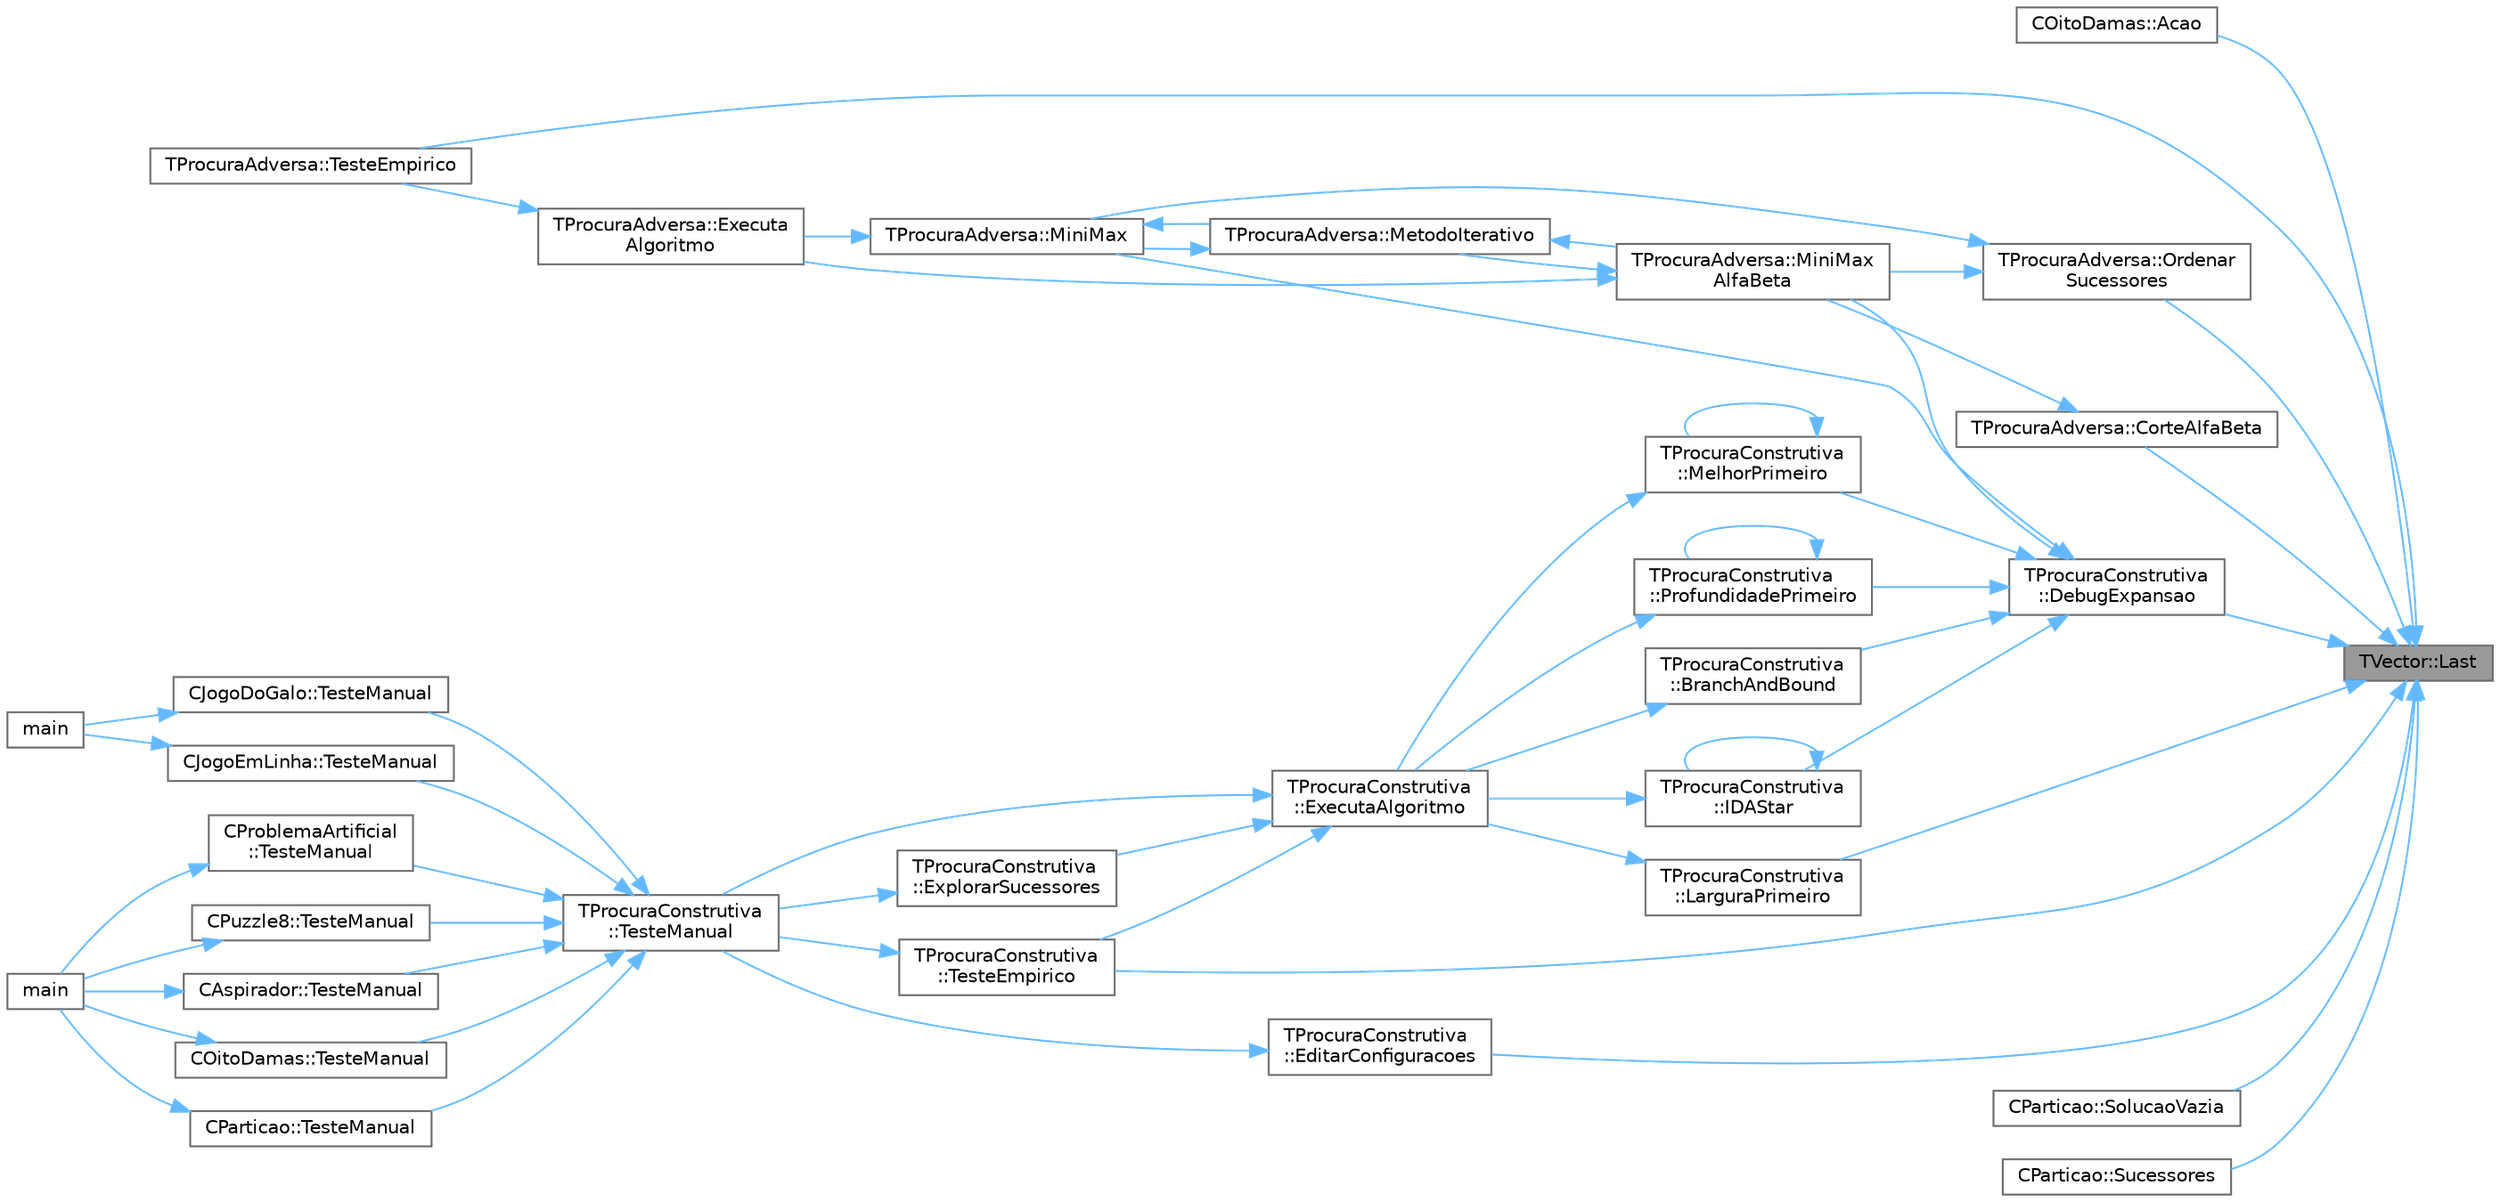 digraph "TVector::Last"
{
 // LATEX_PDF_SIZE
  bgcolor="transparent";
  edge [fontname=Helvetica,fontsize=10,labelfontname=Helvetica,labelfontsize=10];
  node [fontname=Helvetica,fontsize=10,shape=box,height=0.2,width=0.4];
  rankdir="RL";
  Node1 [id="Node000001",label="TVector::Last",height=0.2,width=0.4,color="gray40", fillcolor="grey60", style="filled", fontcolor="black",tooltip=" "];
  Node1 -> Node2 [id="edge55_Node000001_Node000002",dir="back",color="steelblue1",style="solid",tooltip=" "];
  Node2 [id="Node000002",label="COitoDamas::Acao",height=0.2,width=0.4,color="grey40", fillcolor="white", style="filled",URL="$classCOitoDamas.html#a220a570b326344f1bce4f4cb4cde2ed9",tooltip=" "];
  Node1 -> Node3 [id="edge56_Node000001_Node000003",dir="back",color="steelblue1",style="solid",tooltip=" "];
  Node3 [id="Node000003",label="TProcuraAdversa::CorteAlfaBeta",height=0.2,width=0.4,color="grey40", fillcolor="white", style="filled",URL="$classTProcuraAdversa.html#a816a0a735f6f4379338a330e0ff19fa5",tooltip="verifica se há um corte alfa/beta, atualizando alfa e beta"];
  Node3 -> Node4 [id="edge57_Node000003_Node000004",dir="back",color="steelblue1",style="solid",tooltip=" "];
  Node4 [id="Node000004",label="TProcuraAdversa::MiniMax\lAlfaBeta",height=0.2,width=0.4,color="grey40", fillcolor="white", style="filled",URL="$classTProcuraAdversa.html#adb3f857b1c8b3ee26682e335dc6ed601",tooltip="retorna o valor do estado actual, apos procura de profundidade nivel. Idêntico a MiniMax"];
  Node4 -> Node5 [id="edge58_Node000004_Node000005",dir="back",color="steelblue1",style="solid",tooltip=" "];
  Node5 [id="Node000005",label="TProcuraAdversa::Executa\lAlgoritmo",height=0.2,width=0.4,color="grey40", fillcolor="white", style="filled",URL="$classTProcuraAdversa.html#aff6f48defaa10c14d160ac3990fd029b",tooltip="Executa o algoritmo com os parametros atuais."];
  Node5 -> Node6 [id="edge59_Node000005_Node000006",dir="back",color="steelblue1",style="solid",tooltip=" "];
  Node6 [id="Node000006",label="TProcuraAdversa::TesteEmpirico",height=0.2,width=0.4,color="grey40", fillcolor="white", style="filled",URL="$classTProcuraAdversa.html#ae849ba1f915dc5e0875faa281ba4bdbb",tooltip="Executa testes empíricos, em todas as configurações guardadas, nas instâncias selecionadas."];
  Node4 -> Node7 [id="edge60_Node000004_Node000007",dir="back",color="steelblue1",style="solid",tooltip=" "];
  Node7 [id="Node000007",label="TProcuraAdversa::MetodoIterativo",height=0.2,width=0.4,color="grey40", fillcolor="white", style="filled",URL="$classTProcuraAdversa.html#a7c4153974c32753901326271fee90197",tooltip="iteração, aumentando o nível progressivamente"];
  Node7 -> Node8 [id="edge61_Node000007_Node000008",dir="back",color="steelblue1",style="solid",tooltip=" "];
  Node8 [id="Node000008",label="TProcuraAdversa::MiniMax",height=0.2,width=0.4,color="grey40", fillcolor="white", style="filled",URL="$classTProcuraAdversa.html#a4d8542bcb03f17da8aa3038384104f24",tooltip="retorna o valor do estado actual, apos procura de profundidade nivel"];
  Node8 -> Node5 [id="edge62_Node000008_Node000005",dir="back",color="steelblue1",style="solid",tooltip=" "];
  Node8 -> Node7 [id="edge63_Node000008_Node000007",dir="back",color="steelblue1",style="solid",tooltip=" "];
  Node7 -> Node4 [id="edge64_Node000007_Node000004",dir="back",color="steelblue1",style="solid",tooltip=" "];
  Node1 -> Node9 [id="edge65_Node000001_Node000009",dir="back",color="steelblue1",style="solid",tooltip=" "];
  Node9 [id="Node000009",label="TProcuraConstrutiva\l::DebugExpansao",height=0.2,width=0.4,color="grey40", fillcolor="white", style="filled",URL="$classTProcuraConstrutiva.html#ad02feccb0f347d9a475ed1b883cc12aa",tooltip=" "];
  Node9 -> Node10 [id="edge66_Node000009_Node000010",dir="back",color="steelblue1",style="solid",tooltip=" "];
  Node10 [id="Node000010",label="TProcuraConstrutiva\l::BranchAndBound",height=0.2,width=0.4,color="grey40", fillcolor="white", style="filled",URL="$group__ProcurasInformadas.html#gafe804dbf6cabda9e627500c2d4f8aafd",tooltip="Executa o algoritmo Branch-and-Bound, um algoritmo informado."];
  Node10 -> Node11 [id="edge67_Node000010_Node000011",dir="back",color="steelblue1",style="solid",tooltip=" "];
  Node11 [id="Node000011",label="TProcuraConstrutiva\l::ExecutaAlgoritmo",height=0.2,width=0.4,color="grey40", fillcolor="white", style="filled",URL="$group__RedefinicaoOpcional.html#gae52871eb18c8ae656a2174acf43b3bb3",tooltip="Executa o algoritmo com os parametros atuais."];
  Node11 -> Node12 [id="edge68_Node000011_Node000012",dir="back",color="steelblue1",style="solid",tooltip=" "];
  Node12 [id="Node000012",label="TProcuraConstrutiva\l::ExplorarSucessores",height=0.2,width=0.4,color="grey40", fillcolor="white", style="filled",URL="$classTProcuraConstrutiva.html#ab5639efca5e48b564a8bdd9ec23a8955",tooltip=" "];
  Node12 -> Node13 [id="edge69_Node000012_Node000013",dir="back",color="steelblue1",style="solid",tooltip=" "];
  Node13 [id="Node000013",label="TProcuraConstrutiva\l::TesteManual",height=0.2,width=0.4,color="grey40", fillcolor="white", style="filled",URL="$group__RedefinicaoMandatoria.html#ga843a501e25cbaff7eb51d8d29995be3a",tooltip="Inicializa a interação com o utilizador."];
  Node13 -> Node14 [id="edge70_Node000013_Node000014",dir="back",color="steelblue1",style="solid",tooltip=" "];
  Node14 [id="Node000014",label="CJogoDoGalo::TesteManual",height=0.2,width=0.4,color="grey40", fillcolor="white", style="filled",URL="$classCJogoDoGalo.html#a113984a3801a93ebce61e0a700a413ab",tooltip="Inicializa a interação com o utilizador."];
  Node14 -> Node15 [id="edge71_Node000014_Node000015",dir="back",color="steelblue1",style="solid",tooltip=" "];
  Node15 [id="Node000015",label="main",height=0.2,width=0.4,color="grey40", fillcolor="white", style="filled",URL="$Teste_2teste_8cpp.html#a0ddf1224851353fc92bfbff6f499fa97",tooltip=" "];
  Node13 -> Node16 [id="edge72_Node000013_Node000016",dir="back",color="steelblue1",style="solid",tooltip=" "];
  Node16 [id="Node000016",label="CJogoEmLinha::TesteManual",height=0.2,width=0.4,color="grey40", fillcolor="white", style="filled",URL="$classCJogoEmLinha.html#ad289e94136b44c9e3e942acf64ff0449",tooltip="Inicializa a interação com o utilizador."];
  Node16 -> Node15 [id="edge73_Node000016_Node000015",dir="back",color="steelblue1",style="solid",tooltip=" "];
  Node13 -> Node17 [id="edge74_Node000013_Node000017",dir="back",color="steelblue1",style="solid",tooltip=" "];
  Node17 [id="Node000017",label="CAspirador::TesteManual",height=0.2,width=0.4,color="grey40", fillcolor="white", style="filled",URL="$classCAspirador.html#a718c8187439940dec18a46a9e9e024e3",tooltip="Inicializa a interação com o utilizador."];
  Node17 -> Node18 [id="edge75_Node000017_Node000018",dir="back",color="steelblue1",style="solid",tooltip=" "];
  Node18 [id="Node000018",label="main",height=0.2,width=0.4,color="grey40", fillcolor="white", style="filled",URL="$TProcuraConstrutiva_2Teste_2teste_8cpp.html#a0ddf1224851353fc92bfbff6f499fa97",tooltip=" "];
  Node13 -> Node19 [id="edge76_Node000013_Node000019",dir="back",color="steelblue1",style="solid",tooltip=" "];
  Node19 [id="Node000019",label="COitoDamas::TesteManual",height=0.2,width=0.4,color="grey40", fillcolor="white", style="filled",URL="$classCOitoDamas.html#a0fb443165d257ac17fc8cf5bc870404d",tooltip="Inicializa a interação com o utilizador."];
  Node19 -> Node18 [id="edge77_Node000019_Node000018",dir="back",color="steelblue1",style="solid",tooltip=" "];
  Node13 -> Node20 [id="edge78_Node000013_Node000020",dir="back",color="steelblue1",style="solid",tooltip=" "];
  Node20 [id="Node000020",label="CParticao::TesteManual",height=0.2,width=0.4,color="grey40", fillcolor="white", style="filled",URL="$classCParticao.html#aa4d328b9944991f3fc52ce0726111865",tooltip="Inicializa a interação com o utilizador."];
  Node20 -> Node18 [id="edge79_Node000020_Node000018",dir="back",color="steelblue1",style="solid",tooltip=" "];
  Node13 -> Node21 [id="edge80_Node000013_Node000021",dir="back",color="steelblue1",style="solid",tooltip=" "];
  Node21 [id="Node000021",label="CProblemaArtificial\l::TesteManual",height=0.2,width=0.4,color="grey40", fillcolor="white", style="filled",URL="$classCProblemaArtificial.html#abaad629eb538177261df40e1e27e92ed",tooltip="Inicializa a interação com o utilizador."];
  Node21 -> Node18 [id="edge81_Node000021_Node000018",dir="back",color="steelblue1",style="solid",tooltip=" "];
  Node13 -> Node22 [id="edge82_Node000013_Node000022",dir="back",color="steelblue1",style="solid",tooltip=" "];
  Node22 [id="Node000022",label="CPuzzle8::TesteManual",height=0.2,width=0.4,color="grey40", fillcolor="white", style="filled",URL="$classCPuzzle8.html#a06d2a8f5d7e3670eb6ee75d7a72b0265",tooltip="Inicializa a interação com o utilizador."];
  Node22 -> Node18 [id="edge83_Node000022_Node000018",dir="back",color="steelblue1",style="solid",tooltip=" "];
  Node11 -> Node23 [id="edge84_Node000011_Node000023",dir="back",color="steelblue1",style="solid",tooltip=" "];
  Node23 [id="Node000023",label="TProcuraConstrutiva\l::TesteEmpirico",height=0.2,width=0.4,color="grey40", fillcolor="white", style="filled",URL="$group__RedefinicaoOpcional.html#gab2fca28035f165ce7c1d40acbfc8c971",tooltip="Executa testes empíricos, em todas as configurações guardadas, nas instâncias selecionadas."];
  Node23 -> Node13 [id="edge85_Node000023_Node000013",dir="back",color="steelblue1",style="solid",tooltip=" "];
  Node11 -> Node13 [id="edge86_Node000011_Node000013",dir="back",color="steelblue1",style="solid",tooltip=" "];
  Node9 -> Node24 [id="edge87_Node000009_Node000024",dir="back",color="steelblue1",style="solid",tooltip=" "];
  Node24 [id="Node000024",label="TProcuraConstrutiva\l::IDAStar",height=0.2,width=0.4,color="grey40", fillcolor="white", style="filled",URL="$group__ProcurasInformadas.html#gae77f9608e7988052377d7025bee7c4e8",tooltip="Executa a procura IDA*, algoritmo informado."];
  Node24 -> Node11 [id="edge88_Node000024_Node000011",dir="back",color="steelblue1",style="solid",tooltip=" "];
  Node24 -> Node24 [id="edge89_Node000024_Node000024",dir="back",color="steelblue1",style="solid",tooltip=" "];
  Node9 -> Node25 [id="edge90_Node000009_Node000025",dir="back",color="steelblue1",style="solid",tooltip=" "];
  Node25 [id="Node000025",label="TProcuraConstrutiva\l::MelhorPrimeiro",height=0.2,width=0.4,color="grey40", fillcolor="white", style="filled",URL="$group__ProcurasInformadas.html#gaebb84182343041bc276e4ceceb4b13aa",tooltip="Executa a procura melhor primeiro, algoritmo informado."];
  Node25 -> Node11 [id="edge91_Node000025_Node000011",dir="back",color="steelblue1",style="solid",tooltip=" "];
  Node25 -> Node25 [id="edge92_Node000025_Node000025",dir="back",color="steelblue1",style="solid",tooltip=" "];
  Node9 -> Node8 [id="edge93_Node000009_Node000008",dir="back",color="steelblue1",style="solid",tooltip=" "];
  Node9 -> Node4 [id="edge94_Node000009_Node000004",dir="back",color="steelblue1",style="solid",tooltip=" "];
  Node9 -> Node26 [id="edge95_Node000009_Node000026",dir="back",color="steelblue1",style="solid",tooltip=" "];
  Node26 [id="Node000026",label="TProcuraConstrutiva\l::ProfundidadePrimeiro",height=0.2,width=0.4,color="grey40", fillcolor="white", style="filled",URL="$group__ProcurasCegas.html#gaf00d9776f6b25d56138efb6725b86228",tooltip="Executa a procura em profundidade primeiro, algoritmo cego."];
  Node26 -> Node11 [id="edge96_Node000026_Node000011",dir="back",color="steelblue1",style="solid",tooltip=" "];
  Node26 -> Node26 [id="edge97_Node000026_Node000026",dir="back",color="steelblue1",style="solid",tooltip=" "];
  Node1 -> Node27 [id="edge98_Node000001_Node000027",dir="back",color="steelblue1",style="solid",tooltip=" "];
  Node27 [id="Node000027",label="TProcuraConstrutiva\l::EditarConfiguracoes",height=0.2,width=0.4,color="grey40", fillcolor="white", style="filled",URL="$classTProcuraConstrutiva.html#a7e5329143aa8df478b68741d47fa6a7f",tooltip=" "];
  Node27 -> Node13 [id="edge99_Node000027_Node000013",dir="back",color="steelblue1",style="solid",tooltip=" "];
  Node1 -> Node28 [id="edge100_Node000001_Node000028",dir="back",color="steelblue1",style="solid",tooltip=" "];
  Node28 [id="Node000028",label="TProcuraConstrutiva\l::LarguraPrimeiro",height=0.2,width=0.4,color="grey40", fillcolor="white", style="filled",URL="$group__ProcurasCegas.html#gafe656922894d8a27b4cfb70128793af0",tooltip="Executa a procura em largura primeiro, algoritmo cego."];
  Node28 -> Node11 [id="edge101_Node000028_Node000011",dir="back",color="steelblue1",style="solid",tooltip=" "];
  Node1 -> Node29 [id="edge102_Node000001_Node000029",dir="back",color="steelblue1",style="solid",tooltip=" "];
  Node29 [id="Node000029",label="TProcuraAdversa::Ordenar\lSucessores",height=0.2,width=0.4,color="grey40", fillcolor="white", style="filled",URL="$classTProcuraAdversa.html#a369a3b5182150b22fd6deb0d46916d49",tooltip=" "];
  Node29 -> Node8 [id="edge103_Node000029_Node000008",dir="back",color="steelblue1",style="solid",tooltip=" "];
  Node29 -> Node4 [id="edge104_Node000029_Node000004",dir="back",color="steelblue1",style="solid",tooltip=" "];
  Node1 -> Node30 [id="edge105_Node000001_Node000030",dir="back",color="steelblue1",style="solid",tooltip=" "];
  Node30 [id="Node000030",label="CParticao::SolucaoVazia",height=0.2,width=0.4,color="grey40", fillcolor="white", style="filled",URL="$classCParticao.html#ac7bddec07a5f2d637785c13b32f2a4c5",tooltip="Coloca o objecto no estado inicial da procura."];
  Node1 -> Node31 [id="edge106_Node000001_Node000031",dir="back",color="steelblue1",style="solid",tooltip=" "];
  Node31 [id="Node000031",label="CParticao::Sucessores",height=0.2,width=0.4,color="grey40", fillcolor="white", style="filled",URL="$classCParticao.html#a5c6104354972acf2f6ed3d8ff7a8b98c",tooltip="Coloca em sucessores a lista de estados sucessores."];
  Node1 -> Node6 [id="edge107_Node000001_Node000006",dir="back",color="steelblue1",style="solid",tooltip=" "];
  Node1 -> Node23 [id="edge108_Node000001_Node000023",dir="back",color="steelblue1",style="solid",tooltip=" "];
}

